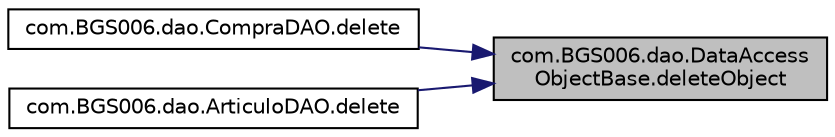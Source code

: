 digraph "com.BGS006.dao.DataAccessObjectBase.deleteObject"
{
 // LATEX_PDF_SIZE
  edge [fontname="Helvetica",fontsize="10",labelfontname="Helvetica",labelfontsize="10"];
  node [fontname="Helvetica",fontsize="10",shape=record];
  rankdir="RL";
  Node1 [label="com.BGS006.dao.DataAccess\lObjectBase.deleteObject",height=0.2,width=0.4,color="black", fillcolor="grey75", style="filled", fontcolor="black",tooltip=" "];
  Node1 -> Node2 [dir="back",color="midnightblue",fontsize="10",style="solid",fontname="Helvetica"];
  Node2 [label="com.BGS006.dao.CompraDAO.delete",height=0.2,width=0.4,color="black", fillcolor="white", style="filled",URL="$classcom_1_1_b_g_s006_1_1dao_1_1_compra_d_a_o.html#a472b9a2118393b000b95f8c18278cf58",tooltip=" "];
  Node1 -> Node3 [dir="back",color="midnightblue",fontsize="10",style="solid",fontname="Helvetica"];
  Node3 [label="com.BGS006.dao.ArticuloDAO.delete",height=0.2,width=0.4,color="black", fillcolor="white", style="filled",URL="$classcom_1_1_b_g_s006_1_1dao_1_1_articulo_d_a_o.html#a7db270ad5222becf5f6f13c246c75977",tooltip=" "];
}
